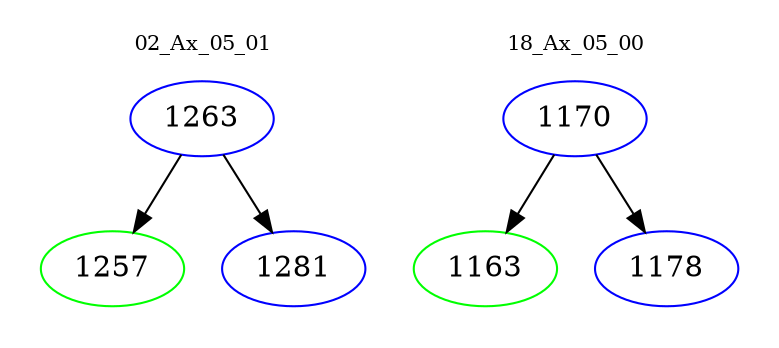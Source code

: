 digraph{
subgraph cluster_0 {
color = white
label = "02_Ax_05_01";
fontsize=10;
T0_1263 [label="1263", color="blue"]
T0_1263 -> T0_1257 [color="black"]
T0_1257 [label="1257", color="green"]
T0_1263 -> T0_1281 [color="black"]
T0_1281 [label="1281", color="blue"]
}
subgraph cluster_1 {
color = white
label = "18_Ax_05_00";
fontsize=10;
T1_1170 [label="1170", color="blue"]
T1_1170 -> T1_1163 [color="black"]
T1_1163 [label="1163", color="green"]
T1_1170 -> T1_1178 [color="black"]
T1_1178 [label="1178", color="blue"]
}
}

